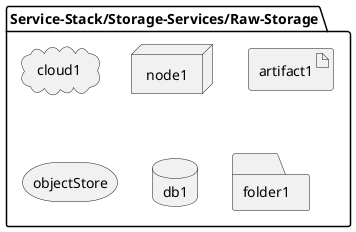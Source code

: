 @startuml

package  "Service-Stack/Storage-Services/Raw-Storage" {
  cloud cloud1
  node node1
  artifact artifact1
  storage objectStore
  database db1
  folder folder1
}

@enduml
